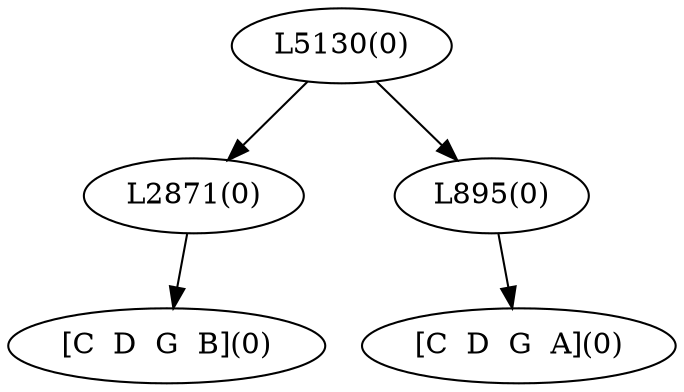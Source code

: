 digraph sample{
"L2871(0)"->"[C  D  G  B](0)"
"L895(0)"->"[C  D  G  A](0)"
"L5130(0)"->"L2871(0)"
"L5130(0)"->"L895(0)"
{rank = min; "L5130(0)"}
{rank = same; "L2871(0)"; "L895(0)";}
{rank = max; "[C  D  G  A](0)"; "[C  D  G  B](0)";}
}